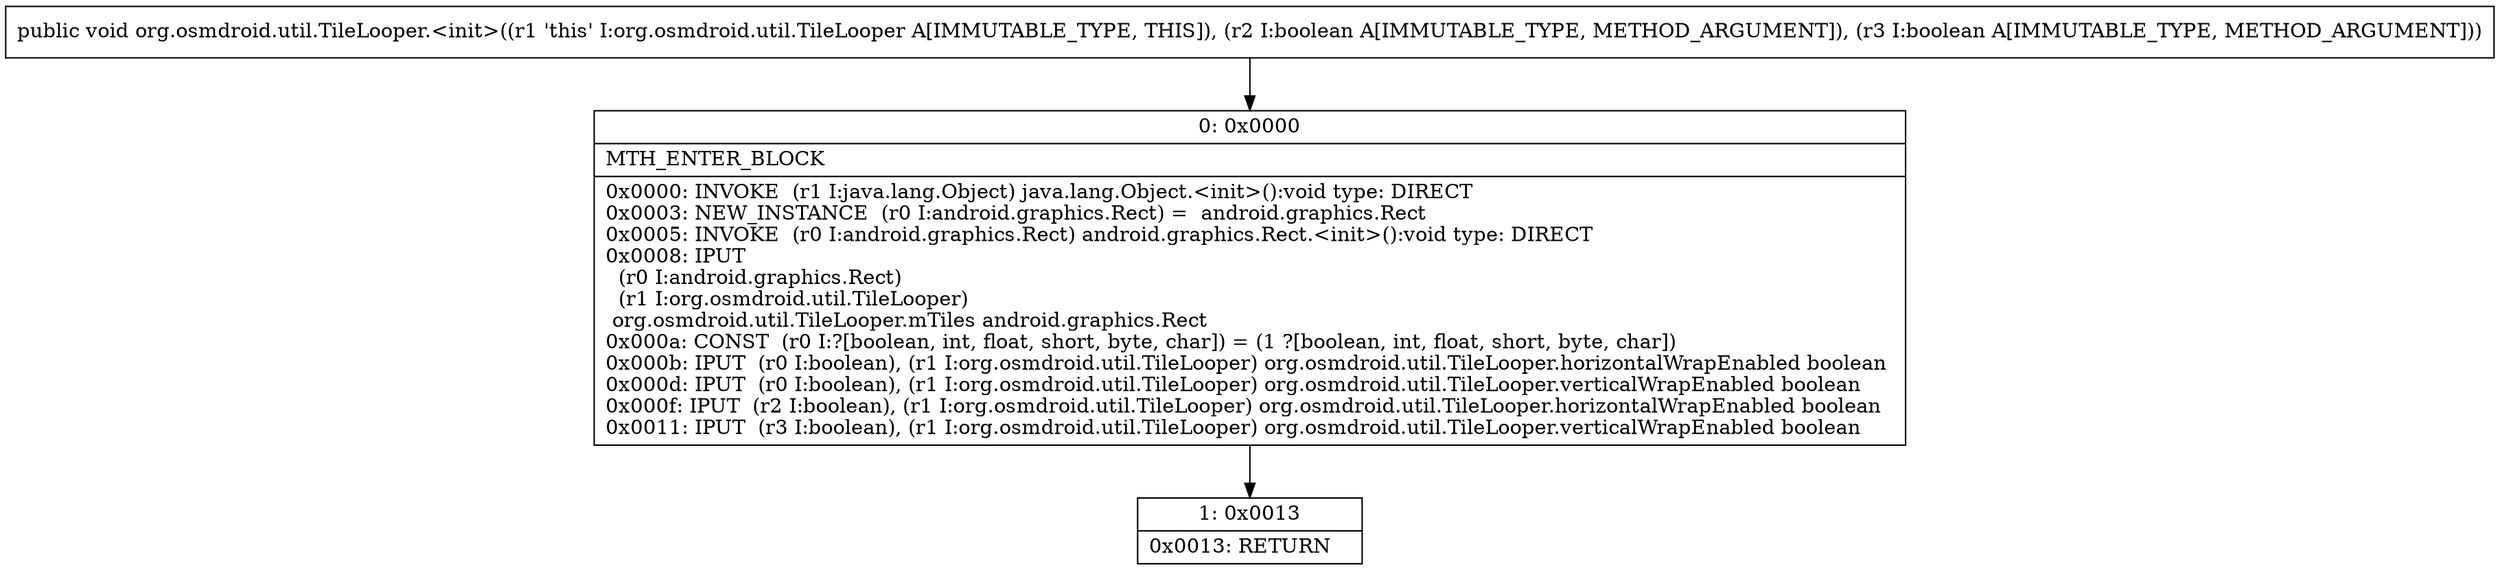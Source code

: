 digraph "CFG fororg.osmdroid.util.TileLooper.\<init\>(ZZ)V" {
Node_0 [shape=record,label="{0\:\ 0x0000|MTH_ENTER_BLOCK\l|0x0000: INVOKE  (r1 I:java.lang.Object) java.lang.Object.\<init\>():void type: DIRECT \l0x0003: NEW_INSTANCE  (r0 I:android.graphics.Rect) =  android.graphics.Rect \l0x0005: INVOKE  (r0 I:android.graphics.Rect) android.graphics.Rect.\<init\>():void type: DIRECT \l0x0008: IPUT  \l  (r0 I:android.graphics.Rect)\l  (r1 I:org.osmdroid.util.TileLooper)\l org.osmdroid.util.TileLooper.mTiles android.graphics.Rect \l0x000a: CONST  (r0 I:?[boolean, int, float, short, byte, char]) = (1 ?[boolean, int, float, short, byte, char]) \l0x000b: IPUT  (r0 I:boolean), (r1 I:org.osmdroid.util.TileLooper) org.osmdroid.util.TileLooper.horizontalWrapEnabled boolean \l0x000d: IPUT  (r0 I:boolean), (r1 I:org.osmdroid.util.TileLooper) org.osmdroid.util.TileLooper.verticalWrapEnabled boolean \l0x000f: IPUT  (r2 I:boolean), (r1 I:org.osmdroid.util.TileLooper) org.osmdroid.util.TileLooper.horizontalWrapEnabled boolean \l0x0011: IPUT  (r3 I:boolean), (r1 I:org.osmdroid.util.TileLooper) org.osmdroid.util.TileLooper.verticalWrapEnabled boolean \l}"];
Node_1 [shape=record,label="{1\:\ 0x0013|0x0013: RETURN   \l}"];
MethodNode[shape=record,label="{public void org.osmdroid.util.TileLooper.\<init\>((r1 'this' I:org.osmdroid.util.TileLooper A[IMMUTABLE_TYPE, THIS]), (r2 I:boolean A[IMMUTABLE_TYPE, METHOD_ARGUMENT]), (r3 I:boolean A[IMMUTABLE_TYPE, METHOD_ARGUMENT])) }"];
MethodNode -> Node_0;
Node_0 -> Node_1;
}


